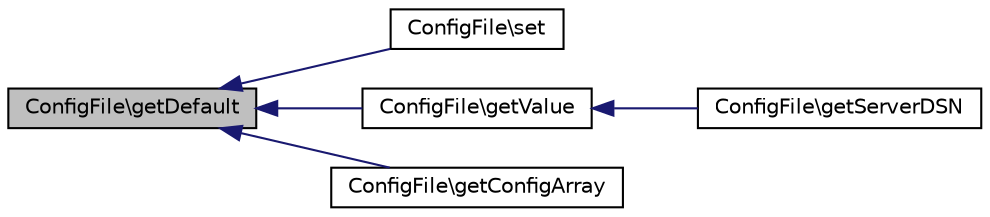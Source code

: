 digraph G
{
  edge [fontname="Helvetica",fontsize="10",labelfontname="Helvetica",labelfontsize="10"];
  node [fontname="Helvetica",fontsize="10",shape=record];
  rankdir="LR";
  Node1 [label="ConfigFile\\getDefault",height=0.2,width=0.4,color="black", fillcolor="grey75", style="filled" fontcolor="black"];
  Node1 -> Node2 [dir="back",color="midnightblue",fontsize="10",style="solid",fontname="Helvetica"];
  Node2 [label="ConfigFile\\set",height=0.2,width=0.4,color="black", fillcolor="white", style="filled",URL="$classConfigFile.html#acb542faf5bf361093c13a93a75ae7e85",tooltip="Sets config value."];
  Node1 -> Node3 [dir="back",color="midnightblue",fontsize="10",style="solid",fontname="Helvetica"];
  Node3 [label="ConfigFile\\getValue",height=0.2,width=0.4,color="black", fillcolor="white", style="filled",URL="$classConfigFile.html#a5a99e5fa0bd8040282624c174290ce64",tooltip="Returns config value, if it&#39;s not set uses the default one; returns $default if the path isn&#39;t set an..."];
  Node3 -> Node4 [dir="back",color="midnightblue",fontsize="10",style="solid",fontname="Helvetica"];
  Node4 [label="ConfigFile\\getServerDSN",height=0.2,width=0.4,color="black", fillcolor="white", style="filled",URL="$classConfigFile.html#aa88d109a438b9d98294a225fb95ab1b3",tooltip="Returns DSN of given server."];
  Node1 -> Node5 [dir="back",color="midnightblue",fontsize="10",style="solid",fontname="Helvetica"];
  Node5 [label="ConfigFile\\getConfigArray",height=0.2,width=0.4,color="black", fillcolor="white", style="filled",URL="$classConfigFile.html#acc47b349d02cce28e9a6a37e5529e51a",tooltip="Returns configuration array (flat format)"];
}
